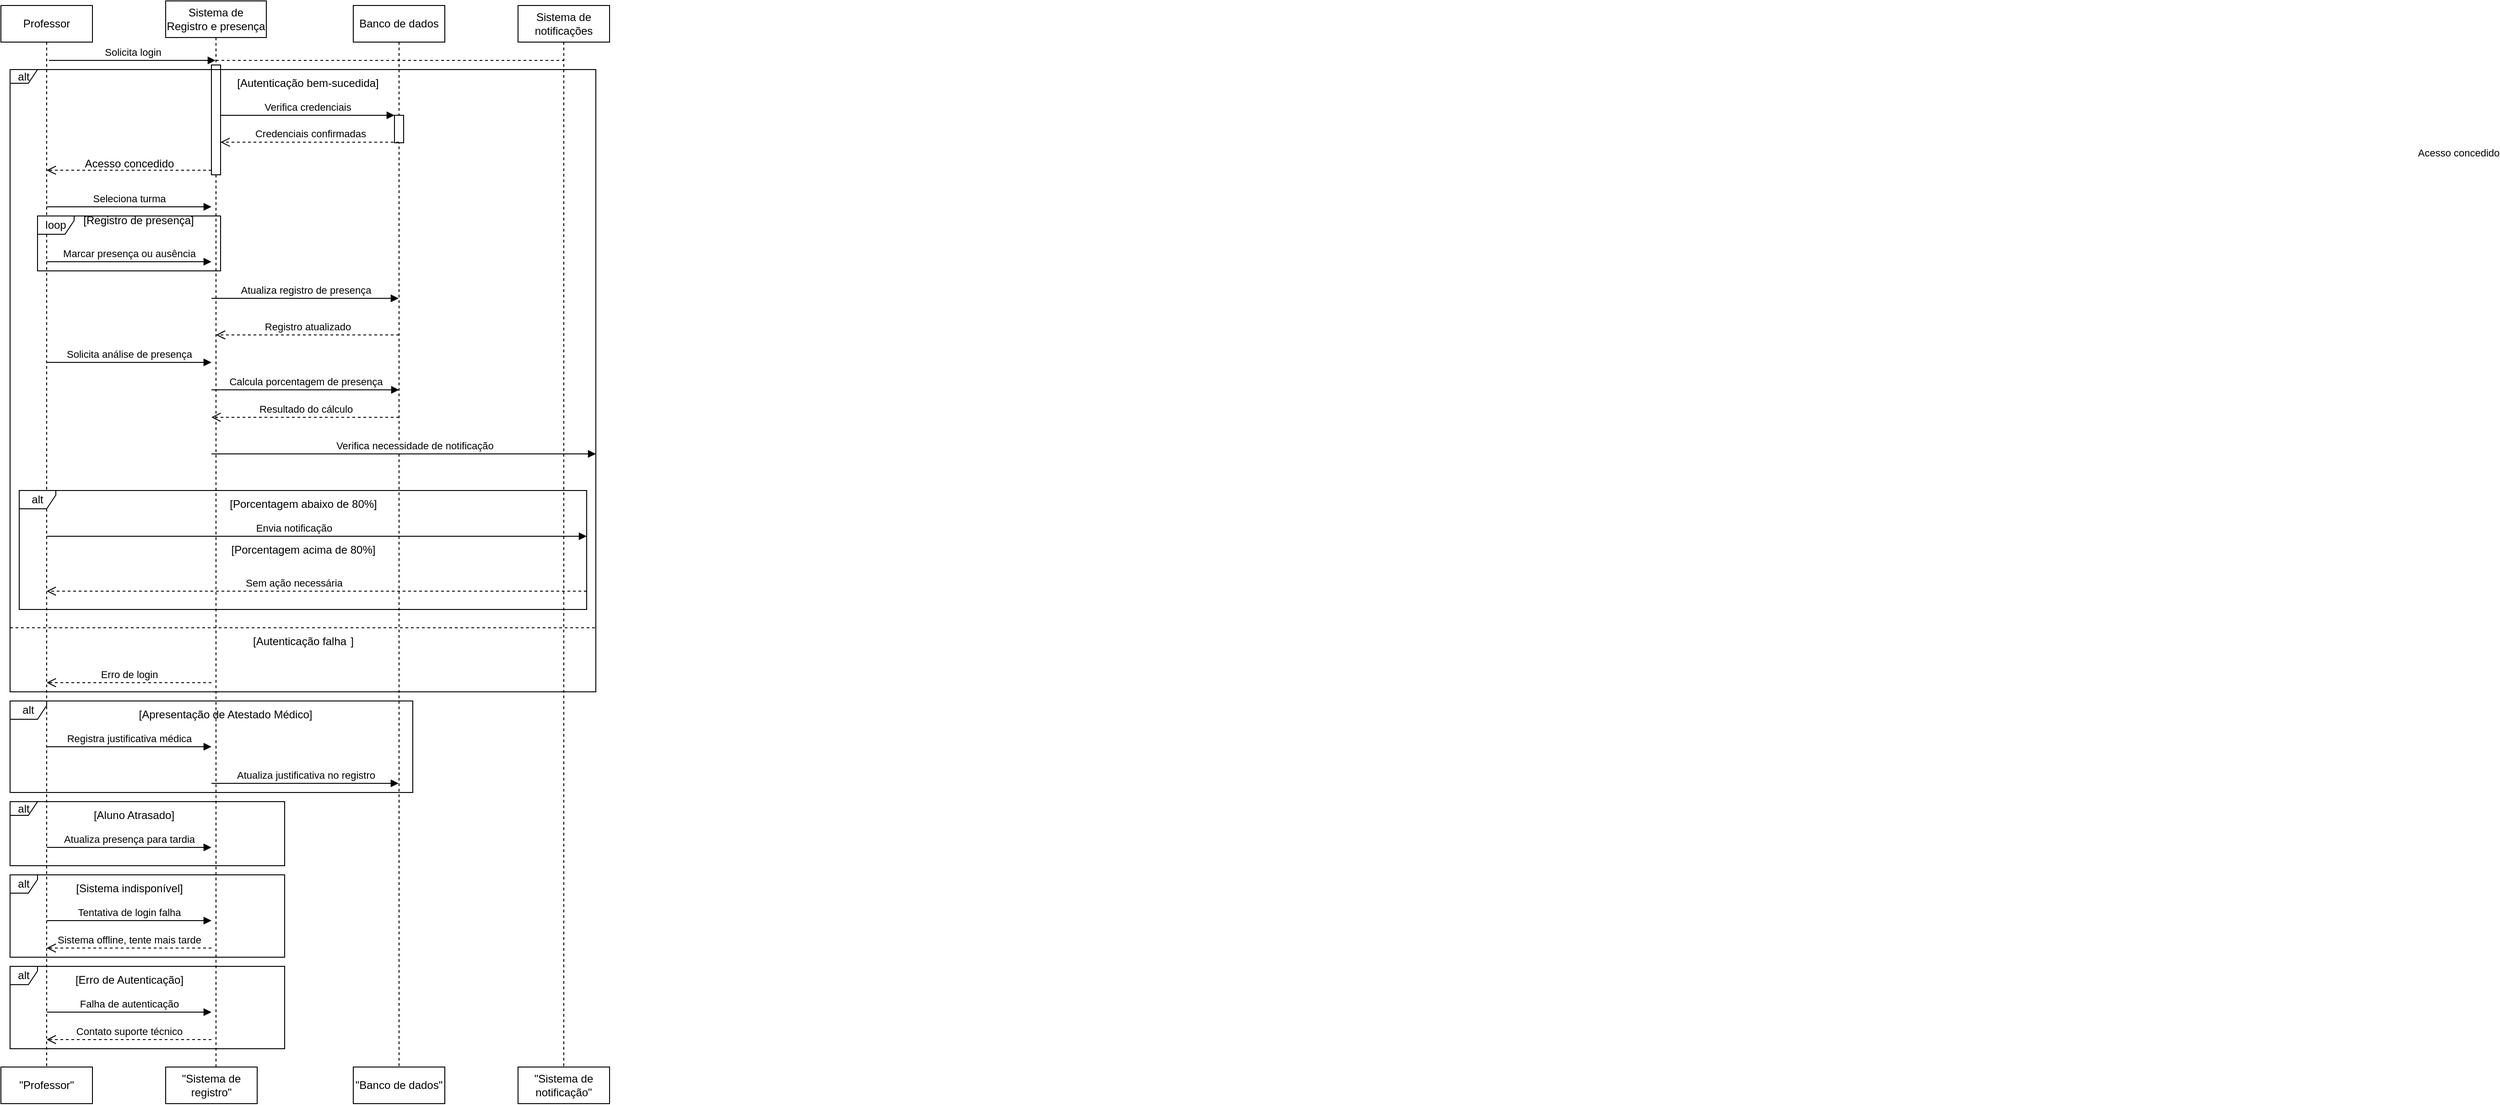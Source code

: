 <mxfile version="24.3.1" type="github">
  <diagram name="Page-1" id="2YBvvXClWsGukQMizWep">
    <mxGraphModel dx="822" dy="437" grid="1" gridSize="10" guides="1" tooltips="1" connect="1" arrows="1" fold="1" page="1" pageScale="1" pageWidth="850" pageHeight="1100" math="0" shadow="0">
      <root>
        <mxCell id="0" />
        <mxCell id="1" parent="0" />
        <mxCell id="aM9ryv3xv72pqoxQDRHE-1" value="Professor" style="shape=umlLifeline;perimeter=lifelinePerimeter;whiteSpace=wrap;html=1;container=0;dropTarget=0;collapsible=0;recursiveResize=0;outlineConnect=0;portConstraint=eastwest;newEdgeStyle={&quot;edgeStyle&quot;:&quot;elbowEdgeStyle&quot;,&quot;elbow&quot;:&quot;vertical&quot;,&quot;curved&quot;:0,&quot;rounded&quot;:0};" parent="1" vertex="1">
          <mxGeometry x="40" y="40" width="100" height="1160" as="geometry" />
        </mxCell>
        <mxCell id="aM9ryv3xv72pqoxQDRHE-5" value="Sistema de Registro e presença" style="shape=umlLifeline;perimeter=lifelinePerimeter;whiteSpace=wrap;html=1;container=0;dropTarget=0;collapsible=0;recursiveResize=0;outlineConnect=0;portConstraint=eastwest;newEdgeStyle={&quot;edgeStyle&quot;:&quot;elbowEdgeStyle&quot;,&quot;elbow&quot;:&quot;vertical&quot;,&quot;curved&quot;:0,&quot;rounded&quot;:0};" parent="1" vertex="1">
          <mxGeometry x="220" y="35" width="110" height="1165" as="geometry" />
        </mxCell>
        <mxCell id="aM9ryv3xv72pqoxQDRHE-6" value="" style="html=1;points=[];perimeter=orthogonalPerimeter;outlineConnect=0;targetShapes=umlLifeline;portConstraint=eastwest;newEdgeStyle={&quot;edgeStyle&quot;:&quot;elbowEdgeStyle&quot;,&quot;elbow&quot;:&quot;vertical&quot;,&quot;curved&quot;:0,&quot;rounded&quot;:0};" parent="aM9ryv3xv72pqoxQDRHE-5" vertex="1">
          <mxGeometry x="50" y="70" width="10" height="120" as="geometry" />
        </mxCell>
        <mxCell id="aM9ryv3xv72pqoxQDRHE-7" value="Solicita login" style="html=1;verticalAlign=bottom;endArrow=block;edgeStyle=elbowEdgeStyle;elbow=vertical;curved=0;rounded=0;" parent="1" target="aM9ryv3xv72pqoxQDRHE-5" edge="1">
          <mxGeometry relative="1" as="geometry">
            <mxPoint x="92.5" y="100" as="sourcePoint" />
            <Array as="points">
              <mxPoint x="177.5" y="100" />
            </Array>
            <mxPoint x="260" y="100" as="targetPoint" />
          </mxGeometry>
        </mxCell>
        <mxCell id="60aS3CMGX_n7rRZTqISD-1" value="Banco de dados" style="shape=umlLifeline;perimeter=lifelinePerimeter;whiteSpace=wrap;html=1;container=0;dropTarget=0;collapsible=0;recursiveResize=0;outlineConnect=0;portConstraint=eastwest;newEdgeStyle={&quot;edgeStyle&quot;:&quot;elbowEdgeStyle&quot;,&quot;elbow&quot;:&quot;vertical&quot;,&quot;curved&quot;:0,&quot;rounded&quot;:0};" parent="1" vertex="1">
          <mxGeometry x="425" y="40" width="100" height="1160" as="geometry" />
        </mxCell>
        <mxCell id="60aS3CMGX_n7rRZTqISD-4" value="" style="html=1;points=[];perimeter=orthogonalPerimeter;outlineConnect=0;targetShapes=umlLifeline;portConstraint=eastwest;newEdgeStyle={&quot;edgeStyle&quot;:&quot;elbowEdgeStyle&quot;,&quot;elbow&quot;:&quot;vertical&quot;,&quot;curved&quot;:0,&quot;rounded&quot;:0};" parent="60aS3CMGX_n7rRZTqISD-1" vertex="1">
          <mxGeometry x="45" y="120" width="10" height="30" as="geometry" />
        </mxCell>
        <mxCell id="60aS3CMGX_n7rRZTqISD-5" value="Sistema de notificações" style="shape=umlLifeline;perimeter=lifelinePerimeter;whiteSpace=wrap;html=1;container=0;dropTarget=0;collapsible=0;recursiveResize=0;outlineConnect=0;portConstraint=eastwest;newEdgeStyle={&quot;edgeStyle&quot;:&quot;elbowEdgeStyle&quot;,&quot;elbow&quot;:&quot;vertical&quot;,&quot;curved&quot;:0,&quot;rounded&quot;:0};" parent="1" vertex="1">
          <mxGeometry x="605" y="40" width="100" height="1160" as="geometry" />
        </mxCell>
        <mxCell id="60aS3CMGX_n7rRZTqISD-14" value="" style="endArrow=none;dashed=1;html=1;rounded=0;" parent="1" source="aM9ryv3xv72pqoxQDRHE-5" target="60aS3CMGX_n7rRZTqISD-5" edge="1">
          <mxGeometry width="50" height="50" relative="1" as="geometry">
            <mxPoint x="300" y="130" as="sourcePoint" />
            <mxPoint x="350" y="80" as="targetPoint" />
            <Array as="points">
              <mxPoint x="350" y="100" />
              <mxPoint x="470" y="100" />
            </Array>
          </mxGeometry>
        </mxCell>
        <mxCell id="60aS3CMGX_n7rRZTqISD-15" value="Verifica credenciais" style="html=1;verticalAlign=bottom;endArrow=block;edgeStyle=elbowEdgeStyle;elbow=vertical;curved=0;rounded=0;" parent="1" source="aM9ryv3xv72pqoxQDRHE-6" edge="1" target="60aS3CMGX_n7rRZTqISD-4">
          <mxGeometry relative="1" as="geometry">
            <mxPoint x="280" y="150" as="sourcePoint" />
            <Array as="points">
              <mxPoint x="390" y="160" />
              <mxPoint x="355" y="150" />
            </Array>
            <mxPoint x="460" y="160" as="targetPoint" />
          </mxGeometry>
        </mxCell>
        <mxCell id="60aS3CMGX_n7rRZTqISD-16" value="Credenciais confirmadas" style="html=1;verticalAlign=bottom;endArrow=open;dashed=1;endSize=8;edgeStyle=elbowEdgeStyle;elbow=vertical;curved=0;rounded=0;" parent="1" edge="1">
          <mxGeometry relative="1" as="geometry">
            <mxPoint x="280" y="189.41" as="targetPoint" />
            <Array as="points">
              <mxPoint x="380" y="189.41" />
            </Array>
            <mxPoint x="475" y="189.41" as="sourcePoint" />
          </mxGeometry>
        </mxCell>
        <mxCell id="60aS3CMGX_n7rRZTqISD-17" value="Acesso concedido" style="html=1;verticalAlign=bottom;endArrow=open;dashed=1;endSize=8;edgeStyle=elbowEdgeStyle;elbow=vertical;curved=0;rounded=0;" parent="1" source="aM9ryv3xv72pqoxQDRHE-6" edge="1" target="aM9ryv3xv72pqoxQDRHE-1">
          <mxGeometry x="-1" y="-2455" relative="1" as="geometry">
            <mxPoint x="100" y="220" as="targetPoint" />
            <Array as="points">
              <mxPoint x="160" y="220" />
              <mxPoint x="230" y="230" />
              <mxPoint x="120" y="210" />
            </Array>
            <mxPoint x="259.5" y="210" as="sourcePoint" />
            <mxPoint x="2455" y="2445" as="offset" />
          </mxGeometry>
        </mxCell>
        <mxCell id="W9O-gjuGux6550Dx2sIB-1" value="Seleciona turma" style="html=1;verticalAlign=bottom;endArrow=block;edgeStyle=elbowEdgeStyle;elbow=vertical;curved=0;rounded=0;" edge="1" parent="1" source="aM9ryv3xv72pqoxQDRHE-1">
          <mxGeometry relative="1" as="geometry">
            <mxPoint x="100" y="260" as="sourcePoint" />
            <Array as="points">
              <mxPoint x="185" y="260" />
            </Array>
            <mxPoint x="270" y="260" as="targetPoint" />
          </mxGeometry>
        </mxCell>
        <mxCell id="W9O-gjuGux6550Dx2sIB-5" value="alt" style="shape=umlFrame;whiteSpace=wrap;html=1;pointerEvents=0;width=30;height=15;" vertex="1" parent="1">
          <mxGeometry x="50" y="110" width="640" height="680" as="geometry" />
        </mxCell>
        <mxCell id="W9O-gjuGux6550Dx2sIB-7" value="loop" style="shape=umlFrame;whiteSpace=wrap;html=1;pointerEvents=0;width=40;height=20;" vertex="1" parent="1">
          <mxGeometry x="80" y="270" width="200" height="60" as="geometry" />
        </mxCell>
        <mxCell id="W9O-gjuGux6550Dx2sIB-8" value="[Registro de presença]" style="text;html=1;align=center;verticalAlign=middle;resizable=0;points=[];autosize=1;strokeColor=none;fillColor=none;" vertex="1" parent="1">
          <mxGeometry x="120" y="260" width="140" height="30" as="geometry" />
        </mxCell>
        <mxCell id="W9O-gjuGux6550Dx2sIB-9" value="Marcar presença ou ausência" style="html=1;verticalAlign=bottom;endArrow=block;edgeStyle=elbowEdgeStyle;elbow=vertical;curved=0;rounded=0;" edge="1" parent="1">
          <mxGeometry relative="1" as="geometry">
            <mxPoint x="90" y="320" as="sourcePoint" />
            <Array as="points">
              <mxPoint x="185" y="320" />
            </Array>
            <mxPoint x="270" y="320" as="targetPoint" />
            <mxPoint as="offset" />
          </mxGeometry>
        </mxCell>
        <mxCell id="W9O-gjuGux6550Dx2sIB-10" value="Atualiza registro de presença" style="html=1;verticalAlign=bottom;endArrow=block;edgeStyle=elbowEdgeStyle;elbow=vertical;curved=0;rounded=0;" edge="1" parent="1" target="60aS3CMGX_n7rRZTqISD-1">
          <mxGeometry relative="1" as="geometry">
            <mxPoint x="270" y="360" as="sourcePoint" />
            <Array as="points">
              <mxPoint x="365" y="360" />
            </Array>
            <mxPoint x="450" y="360" as="targetPoint" />
          </mxGeometry>
        </mxCell>
        <mxCell id="W9O-gjuGux6550Dx2sIB-11" value="Registro atualizado" style="html=1;verticalAlign=bottom;endArrow=open;dashed=1;endSize=8;edgeStyle=elbowEdgeStyle;elbow=vertical;curved=0;rounded=0;" edge="1" parent="1" target="aM9ryv3xv72pqoxQDRHE-5">
          <mxGeometry relative="1" as="geometry">
            <mxPoint x="280" y="400" as="targetPoint" />
            <Array as="points">
              <mxPoint x="380" y="400" />
            </Array>
            <mxPoint x="475" y="400" as="sourcePoint" />
          </mxGeometry>
        </mxCell>
        <mxCell id="W9O-gjuGux6550Dx2sIB-13" value="Solicita análise de presença" style="html=1;verticalAlign=bottom;endArrow=block;edgeStyle=elbowEdgeStyle;elbow=vertical;curved=0;rounded=0;" edge="1" parent="1">
          <mxGeometry relative="1" as="geometry">
            <mxPoint x="90" y="430" as="sourcePoint" />
            <Array as="points">
              <mxPoint x="185" y="430" />
            </Array>
            <mxPoint x="270" y="430" as="targetPoint" />
          </mxGeometry>
        </mxCell>
        <mxCell id="W9O-gjuGux6550Dx2sIB-15" value="Calcula porcentagem de presença" style="html=1;verticalAlign=bottom;endArrow=block;edgeStyle=elbowEdgeStyle;elbow=vertical;curved=0;rounded=0;" edge="1" parent="1">
          <mxGeometry relative="1" as="geometry">
            <mxPoint x="270" y="460" as="sourcePoint" />
            <Array as="points">
              <mxPoint x="365" y="460" />
            </Array>
            <mxPoint x="475" y="460" as="targetPoint" />
          </mxGeometry>
        </mxCell>
        <mxCell id="W9O-gjuGux6550Dx2sIB-16" value="Resultado do cálculo" style="html=1;verticalAlign=bottom;endArrow=open;dashed=1;endSize=8;edgeStyle=elbowEdgeStyle;elbow=vertical;curved=0;rounded=0;" edge="1" parent="1">
          <mxGeometry relative="1" as="geometry">
            <mxPoint x="270" y="490" as="targetPoint" />
            <Array as="points">
              <mxPoint x="380" y="490" />
            </Array>
            <mxPoint x="475" y="490" as="sourcePoint" />
          </mxGeometry>
        </mxCell>
        <mxCell id="W9O-gjuGux6550Dx2sIB-17" value="Verifica necessidade de notificação" style="html=1;verticalAlign=bottom;endArrow=block;edgeStyle=elbowEdgeStyle;elbow=vertical;curved=0;rounded=0;" edge="1" parent="1">
          <mxGeometry x="0.056" relative="1" as="geometry">
            <mxPoint x="270" y="530" as="sourcePoint" />
            <Array as="points">
              <mxPoint x="600" y="530" />
              <mxPoint x="365" y="530" />
            </Array>
            <mxPoint x="690" y="530" as="targetPoint" />
            <mxPoint as="offset" />
          </mxGeometry>
        </mxCell>
        <mxCell id="W9O-gjuGux6550Dx2sIB-18" value="alt" style="shape=umlFrame;whiteSpace=wrap;html=1;pointerEvents=0;width=40;height=20;" vertex="1" parent="1">
          <mxGeometry x="60" y="570" width="620" height="130" as="geometry" />
        </mxCell>
        <mxCell id="W9O-gjuGux6550Dx2sIB-19" value="[Porcentagem abaixo de 80%]" style="text;html=1;align=center;verticalAlign=middle;resizable=0;points=[];autosize=1;strokeColor=none;fillColor=none;" vertex="1" parent="1">
          <mxGeometry x="280" y="570" width="180" height="30" as="geometry" />
        </mxCell>
        <mxCell id="W9O-gjuGux6550Dx2sIB-27" value="[Porcentagem acima de 80%]" style="text;html=1;align=center;verticalAlign=middle;resizable=0;points=[];autosize=1;strokeColor=none;fillColor=none;" vertex="1" parent="1">
          <mxGeometry x="280" y="620" width="180" height="30" as="geometry" />
        </mxCell>
        <mxCell id="W9O-gjuGux6550Dx2sIB-28" value="Sem ação necessária" style="html=1;verticalAlign=bottom;endArrow=open;dashed=1;endSize=8;edgeStyle=elbowEdgeStyle;elbow=vertical;curved=0;rounded=0;exitX=1;exitY=0.846;exitDx=0;exitDy=0;exitPerimeter=0;" edge="1" parent="1" source="W9O-gjuGux6550Dx2sIB-18" target="aM9ryv3xv72pqoxQDRHE-1">
          <mxGeometry x="0.084" relative="1" as="geometry">
            <mxPoint x="240" y="680" as="targetPoint" />
            <Array as="points">
              <mxPoint x="350" y="680" />
            </Array>
            <mxPoint x="445" y="680" as="sourcePoint" />
            <mxPoint as="offset" />
          </mxGeometry>
        </mxCell>
        <mxCell id="W9O-gjuGux6550Dx2sIB-32" value="Envia notificação" style="html=1;verticalAlign=bottom;endArrow=block;edgeStyle=elbowEdgeStyle;elbow=vertical;curved=0;rounded=0;entryX=1;entryY=0.308;entryDx=0;entryDy=0;entryPerimeter=0;" edge="1" parent="1">
          <mxGeometry x="-0.085" relative="1" as="geometry">
            <mxPoint x="90" y="620" as="sourcePoint" />
            <Array as="points">
              <mxPoint x="420" y="620" />
              <mxPoint x="185" y="620" />
            </Array>
            <mxPoint x="680" y="620.04" as="targetPoint" />
            <mxPoint as="offset" />
          </mxGeometry>
        </mxCell>
        <mxCell id="W9O-gjuGux6550Dx2sIB-33" value="" style="endArrow=none;dashed=1;html=1;rounded=0;" edge="1" parent="1">
          <mxGeometry width="50" height="50" relative="1" as="geometry">
            <mxPoint x="50" y="720" as="sourcePoint" />
            <mxPoint x="690" y="720" as="targetPoint" />
            <Array as="points">
              <mxPoint x="130" y="720" />
              <mxPoint x="250" y="720" />
            </Array>
          </mxGeometry>
        </mxCell>
        <mxCell id="W9O-gjuGux6550Dx2sIB-34" value="[Autenticação falha&lt;span style=&quot;white-space: pre;&quot;&gt;&#x9;&lt;/span&gt;]" style="text;html=1;align=center;verticalAlign=middle;resizable=0;points=[];autosize=1;strokeColor=none;fillColor=none;" vertex="1" parent="1">
          <mxGeometry x="305" y="720" width="130" height="30" as="geometry" />
        </mxCell>
        <mxCell id="W9O-gjuGux6550Dx2sIB-35" value="Erro de login" style="html=1;verticalAlign=bottom;endArrow=open;dashed=1;endSize=8;edgeStyle=elbowEdgeStyle;elbow=vertical;curved=0;rounded=0;" edge="1" parent="1">
          <mxGeometry relative="1" as="geometry">
            <mxPoint x="90" y="780" as="targetPoint" />
            <Array as="points" />
            <mxPoint x="270" y="780" as="sourcePoint" />
            <mxPoint as="offset" />
          </mxGeometry>
        </mxCell>
        <mxCell id="W9O-gjuGux6550Dx2sIB-36" value="alt" style="shape=umlFrame;whiteSpace=wrap;html=1;pointerEvents=0;width=40;height=20;" vertex="1" parent="1">
          <mxGeometry x="50" y="800" width="440" height="100" as="geometry" />
        </mxCell>
        <mxCell id="W9O-gjuGux6550Dx2sIB-37" value="[Apresentação de Atestado Médico]" style="text;html=1;align=center;verticalAlign=middle;resizable=0;points=[];autosize=1;strokeColor=none;fillColor=none;" vertex="1" parent="1">
          <mxGeometry x="180" y="800" width="210" height="30" as="geometry" />
        </mxCell>
        <mxCell id="W9O-gjuGux6550Dx2sIB-38" value="Registra justificativa médica" style="html=1;verticalAlign=bottom;endArrow=block;edgeStyle=elbowEdgeStyle;elbow=vertical;curved=0;rounded=0;" edge="1" parent="1">
          <mxGeometry relative="1" as="geometry">
            <mxPoint x="90" y="850" as="sourcePoint" />
            <Array as="points">
              <mxPoint x="185" y="850" />
            </Array>
            <mxPoint x="270" y="850" as="targetPoint" />
          </mxGeometry>
        </mxCell>
        <mxCell id="W9O-gjuGux6550Dx2sIB-39" value="Atualiza justificativa no registro" style="html=1;verticalAlign=bottom;endArrow=block;edgeStyle=elbowEdgeStyle;elbow=vertical;curved=0;rounded=0;" edge="1" parent="1" target="60aS3CMGX_n7rRZTqISD-1">
          <mxGeometry relative="1" as="geometry">
            <mxPoint x="270" y="890" as="sourcePoint" />
            <Array as="points">
              <mxPoint x="365" y="890" />
            </Array>
            <mxPoint x="450" y="890" as="targetPoint" />
          </mxGeometry>
        </mxCell>
        <mxCell id="W9O-gjuGux6550Dx2sIB-40" value="alt" style="shape=umlFrame;whiteSpace=wrap;html=1;pointerEvents=0;width=30;height=15;" vertex="1" parent="1">
          <mxGeometry x="50" y="910" width="300" height="70" as="geometry" />
        </mxCell>
        <mxCell id="W9O-gjuGux6550Dx2sIB-41" value="[Aluno Atrasado]" style="text;html=1;align=center;verticalAlign=middle;resizable=0;points=[];autosize=1;strokeColor=none;fillColor=none;" vertex="1" parent="1">
          <mxGeometry x="130" y="910" width="110" height="30" as="geometry" />
        </mxCell>
        <mxCell id="W9O-gjuGux6550Dx2sIB-43" value="Atualiza presença para tardia" style="html=1;verticalAlign=bottom;endArrow=block;edgeStyle=elbowEdgeStyle;elbow=vertical;curved=0;rounded=0;" edge="1" parent="1">
          <mxGeometry relative="1" as="geometry">
            <mxPoint x="90" y="960" as="sourcePoint" />
            <Array as="points">
              <mxPoint x="190" y="960" />
            </Array>
            <mxPoint x="270" y="960" as="targetPoint" />
            <mxPoint as="offset" />
          </mxGeometry>
        </mxCell>
        <mxCell id="W9O-gjuGux6550Dx2sIB-45" value="alt" style="shape=umlFrame;whiteSpace=wrap;html=1;pointerEvents=0;width=30;height=20;" vertex="1" parent="1">
          <mxGeometry x="50" y="990" width="300" height="90" as="geometry" />
        </mxCell>
        <mxCell id="W9O-gjuGux6550Dx2sIB-46" value="[Sistema indisponível]" style="text;html=1;align=center;verticalAlign=middle;resizable=0;points=[];autosize=1;strokeColor=none;fillColor=none;" vertex="1" parent="1">
          <mxGeometry x="110" y="990" width="140" height="30" as="geometry" />
        </mxCell>
        <mxCell id="W9O-gjuGux6550Dx2sIB-48" value="Tentativa de login falha" style="html=1;verticalAlign=bottom;endArrow=block;edgeStyle=elbowEdgeStyle;elbow=vertical;curved=0;rounded=0;" edge="1" parent="1">
          <mxGeometry relative="1" as="geometry">
            <mxPoint x="90" y="1040" as="sourcePoint" />
            <Array as="points">
              <mxPoint x="190" y="1040" />
            </Array>
            <mxPoint x="270" y="1040" as="targetPoint" />
            <mxPoint as="offset" />
          </mxGeometry>
        </mxCell>
        <mxCell id="W9O-gjuGux6550Dx2sIB-50" value="Sistema offline, tente mais tarde" style="html=1;verticalAlign=bottom;endArrow=open;dashed=1;endSize=8;edgeStyle=elbowEdgeStyle;elbow=vertical;curved=0;rounded=0;" edge="1" parent="1">
          <mxGeometry relative="1" as="geometry">
            <mxPoint x="90" y="1070" as="targetPoint" />
            <Array as="points" />
            <mxPoint x="270" y="1070" as="sourcePoint" />
            <mxPoint as="offset" />
          </mxGeometry>
        </mxCell>
        <mxCell id="W9O-gjuGux6550Dx2sIB-51" value="alt" style="shape=umlFrame;whiteSpace=wrap;html=1;pointerEvents=0;width=30;height=20;" vertex="1" parent="1">
          <mxGeometry x="50" y="1090" width="300" height="90" as="geometry" />
        </mxCell>
        <mxCell id="W9O-gjuGux6550Dx2sIB-52" value="[Erro de Autenticação]" style="text;html=1;align=center;verticalAlign=middle;resizable=0;points=[];autosize=1;strokeColor=none;fillColor=none;" vertex="1" parent="1">
          <mxGeometry x="110" y="1090" width="140" height="30" as="geometry" />
        </mxCell>
        <mxCell id="W9O-gjuGux6550Dx2sIB-54" value="Falha de autenticação" style="html=1;verticalAlign=bottom;endArrow=block;edgeStyle=elbowEdgeStyle;elbow=vertical;curved=0;rounded=0;" edge="1" parent="1">
          <mxGeometry relative="1" as="geometry">
            <mxPoint x="90" y="1140" as="sourcePoint" />
            <Array as="points">
              <mxPoint x="190" y="1140" />
            </Array>
            <mxPoint x="270" y="1140" as="targetPoint" />
            <mxPoint as="offset" />
          </mxGeometry>
        </mxCell>
        <mxCell id="W9O-gjuGux6550Dx2sIB-55" value="Contato suporte técnico" style="html=1;verticalAlign=bottom;endArrow=open;dashed=1;endSize=8;edgeStyle=elbowEdgeStyle;elbow=vertical;curved=0;rounded=0;" edge="1" parent="1">
          <mxGeometry relative="1" as="geometry">
            <mxPoint x="90" y="1170" as="targetPoint" />
            <Array as="points" />
            <mxPoint x="270" y="1170" as="sourcePoint" />
            <mxPoint as="offset" />
          </mxGeometry>
        </mxCell>
        <mxCell id="W9O-gjuGux6550Dx2sIB-56" value="&quot;Professor&quot;" style="shape=umlLifeline;perimeter=lifelinePerimeter;whiteSpace=wrap;html=1;container=0;dropTarget=0;collapsible=0;recursiveResize=0;outlineConnect=0;portConstraint=eastwest;newEdgeStyle={&quot;edgeStyle&quot;:&quot;elbowEdgeStyle&quot;,&quot;elbow&quot;:&quot;vertical&quot;,&quot;curved&quot;:0,&quot;rounded&quot;:0};" vertex="1" parent="1">
          <mxGeometry x="40" y="1200" width="100" height="40" as="geometry" />
        </mxCell>
        <mxCell id="W9O-gjuGux6550Dx2sIB-59" value="&quot;Sistema de registro&quot;" style="shape=umlLifeline;perimeter=lifelinePerimeter;whiteSpace=wrap;html=1;container=0;dropTarget=0;collapsible=0;recursiveResize=0;outlineConnect=0;portConstraint=eastwest;newEdgeStyle={&quot;edgeStyle&quot;:&quot;elbowEdgeStyle&quot;,&quot;elbow&quot;:&quot;vertical&quot;,&quot;curved&quot;:0,&quot;rounded&quot;:0};" vertex="1" parent="1">
          <mxGeometry x="220" y="1200" width="100" height="40" as="geometry" />
        </mxCell>
        <mxCell id="W9O-gjuGux6550Dx2sIB-60" value="&quot;Banco de dados&quot;" style="shape=umlLifeline;perimeter=lifelinePerimeter;whiteSpace=wrap;html=1;container=0;dropTarget=0;collapsible=0;recursiveResize=0;outlineConnect=0;portConstraint=eastwest;newEdgeStyle={&quot;edgeStyle&quot;:&quot;elbowEdgeStyle&quot;,&quot;elbow&quot;:&quot;vertical&quot;,&quot;curved&quot;:0,&quot;rounded&quot;:0};" vertex="1" parent="1">
          <mxGeometry x="425" y="1200" width="100" height="40" as="geometry" />
        </mxCell>
        <mxCell id="W9O-gjuGux6550Dx2sIB-61" value="&quot;Sistema de notificação&quot;" style="shape=umlLifeline;perimeter=lifelinePerimeter;whiteSpace=wrap;html=1;container=0;dropTarget=0;collapsible=0;recursiveResize=0;outlineConnect=0;portConstraint=eastwest;newEdgeStyle={&quot;edgeStyle&quot;:&quot;elbowEdgeStyle&quot;,&quot;elbow&quot;:&quot;vertical&quot;,&quot;curved&quot;:0,&quot;rounded&quot;:0};" vertex="1" parent="1">
          <mxGeometry x="605" y="1200" width="100" height="40" as="geometry" />
        </mxCell>
        <mxCell id="W9O-gjuGux6550Dx2sIB-63" value="[Autenticação bem-sucedida]" style="text;html=1;align=center;verticalAlign=middle;resizable=0;points=[];autosize=1;strokeColor=none;fillColor=none;" vertex="1" parent="1">
          <mxGeometry x="285" y="110" width="180" height="30" as="geometry" />
        </mxCell>
        <mxCell id="W9O-gjuGux6550Dx2sIB-64" value="Acesso concedido" style="text;html=1;align=center;verticalAlign=middle;resizable=0;points=[];autosize=1;strokeColor=none;fillColor=none;" vertex="1" parent="1">
          <mxGeometry x="120" y="198" width="120" height="30" as="geometry" />
        </mxCell>
      </root>
    </mxGraphModel>
  </diagram>
</mxfile>
